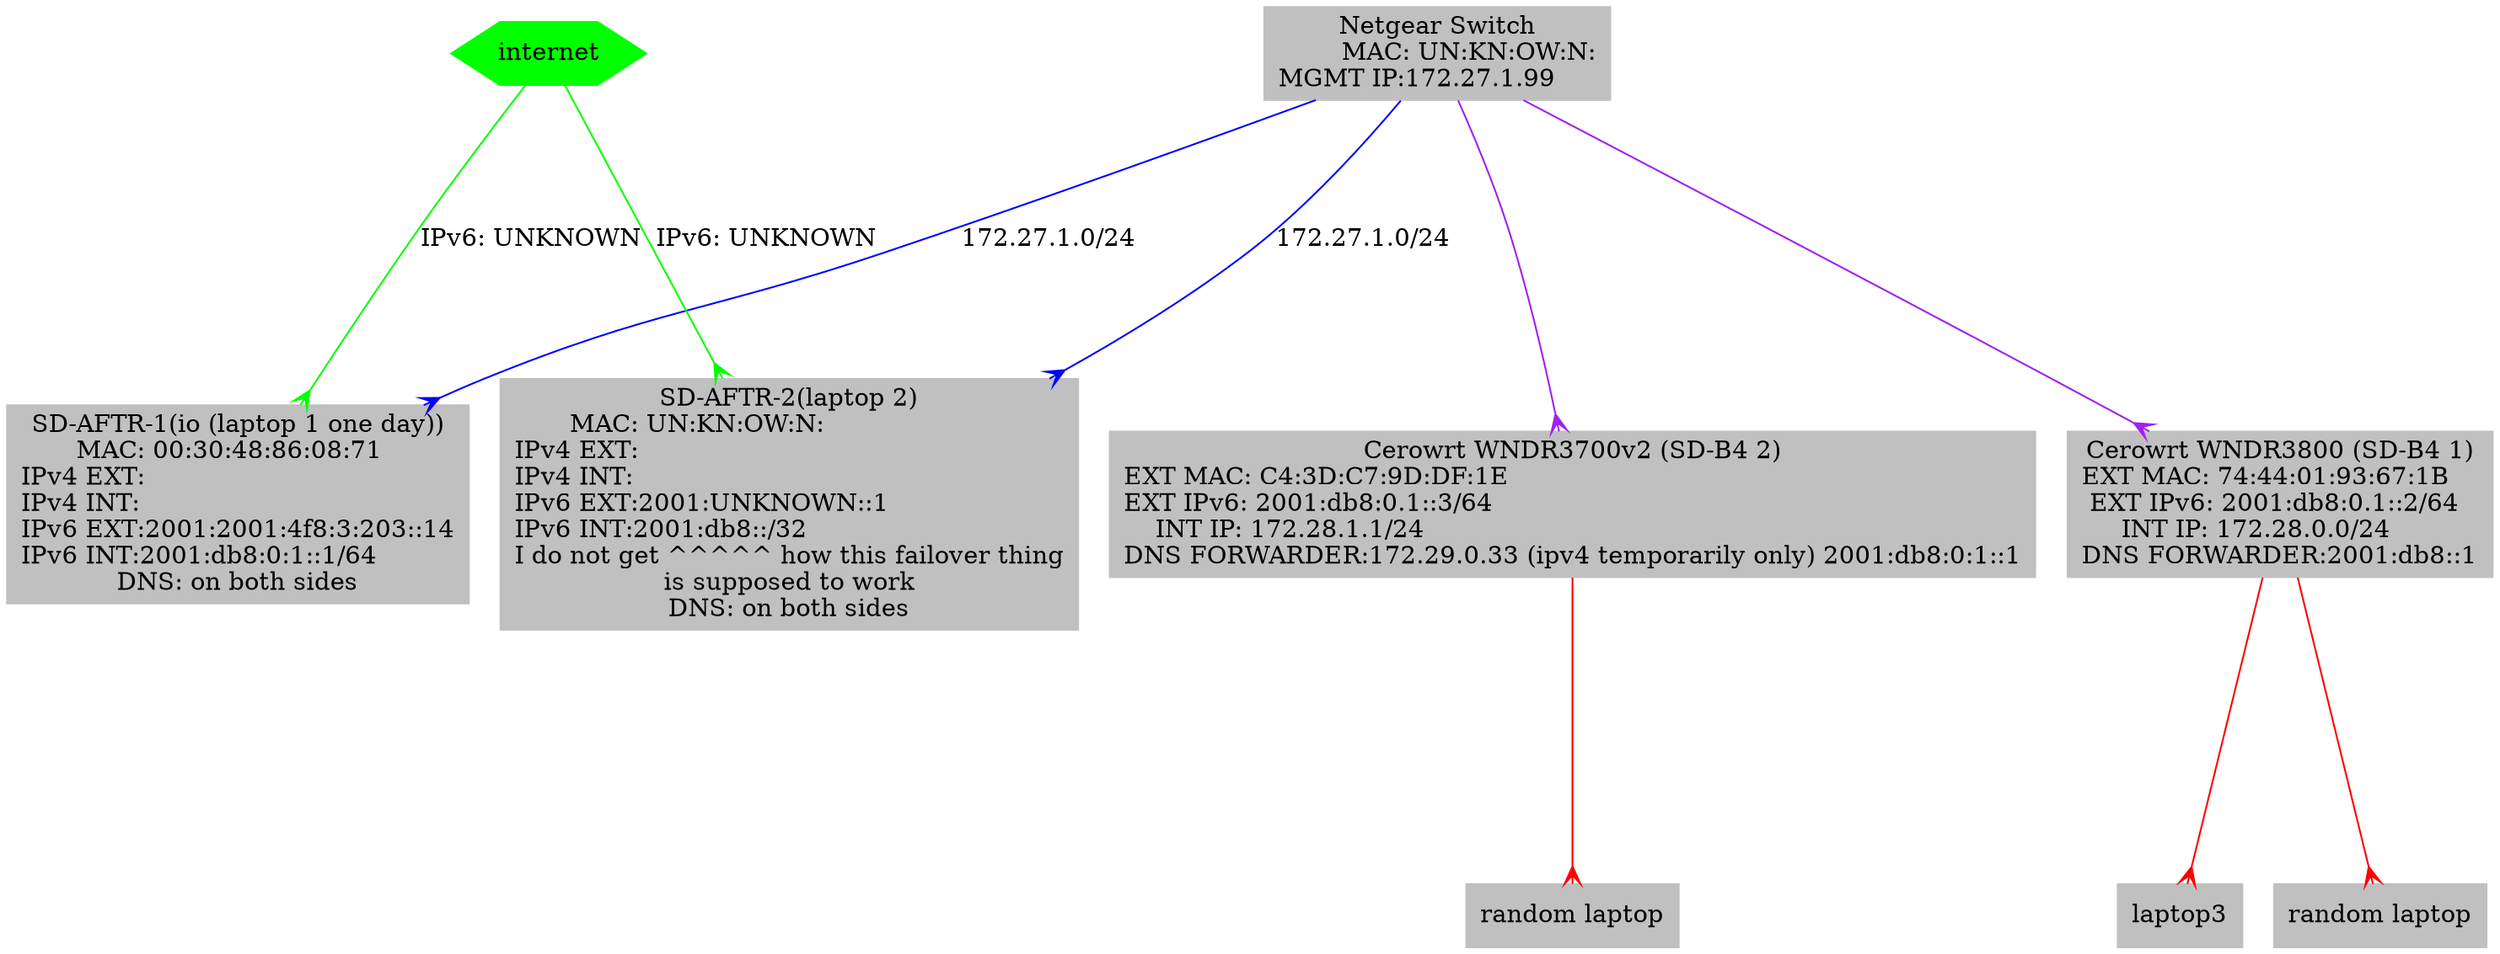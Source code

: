 digraph G {
 ranksep=2;
 ratio=auto;
 "SWITCH" [label="Netgear Switch\n        MAC: UN:KN:OW:N:\lMGMT IP:172.27.1.99\l"
	   shape="box",style="filled",color="grey" ];
 "Internet" [label="internet",
	     shape="hexagon",style="filled",color="green" ];
 "SD-AFTR-2" [label="SD-AFTR-2(laptop 2)\n       MAC: UN:KN:OW:N:\lIPv4 EXT:\lIPv4 INT:\lIPv6 EXT:2001:UNKNOWN::1\lIPv6 INT:2001:db8::/32\lI do not get ^^^^^ how this failover thing\nis supposed to work\nDNS: on both sides",
	      shape="box",style="filled",color="grey" ];
 "SD-AFTR-1" [label="SD-AFTR-1(io (laptop 1 one day))\n       MAC: 00:30:48:86:08:71\lIPv4 EXT:\lIPv4 INT:\lIPv6 EXT:2001:2001:4f8:3:203::14\lIPv6 INT:2001:db8:0:1::1/64\lDNS: on both sides",
	      shape="box",style="filled",color="grey" ];
 "SD-B4-1" [label="Cerowrt WNDR3800 (SD-B4 1)\nEXT MAC: 74:44:01:93:67:1B\l EXT IPv6: 2001:db8:0.1::2/64\l     INT IP: 172.28.0.0/24\lDNS FORWARDER:2001:db8::1\l",
	    shape="box",style="filled",color="grey" ];
 "SD-B4-2" [label="Cerowrt WNDR3700v2 (SD-B4 2)\nEXT MAC: C4:3D:C7:9D:DF:1E\lEXT IPv6: 2001:db8:0.1::3/64\l    INT IP: 172.28.1.1/24\lDNS FORWARDER:172.29.0.33 (ipv4 temporarily only) 2001:db8:0:1::1\l",
	    shape="box",style="filled",color="grey" ];
# "wireshark" [label="Wireshark Laptop (whose?)\nEXT MAC: UN:KN:OW:N:::\l INT IP: NONE (raw port)\l",
#	    shape="box",style="filled",color="grey" ];
 "SWITCH" -> "SD-AFTR-2" [ label="172.27.1.0/24",color="blue",arrowhead="crow" ];
 "SWITCH" -> "SD-AFTR-1" [ label="172.27.1.0/24",color="blue",arrowhead="crow" ];
 "SWITCH" -> "SD-B4-1" [ color="purple",arrowhead="crow" ];
 "SWITCH" -> "SD-B4-2" [ color="purple",arrowhead="crow" ];
# "SWITCH" -> "wireshark" [ color="red",arrowhead="crow" ];
 "client1" [ label="laptop3",shape="box",style="filled",color="grey" ];
 "client2" [ label="random laptop",shape="box",style="filled",color="grey" ];
 "client3" [ label="random laptop",shape="box",style="filled",color="grey" ];
 "Internet" -> "SD-AFTR-1" [ label="IPv6: UNKNOWN",color="green",arrowhead="crow" ];
 "Internet" -> "SD-AFTR-2" [ label="IPv6: UNKNOWN",color="green",arrowhead="crow" ];
 "SD-B4-1" -> "client1" [ color="red",arrowhead="crow" ];
 "SD-B4-1" -> "client2" [ color="red",arrowhead="crow" ];
 "SD-B4-2" -> "client3" [ color="red",arrowhead="crow" ];
}
